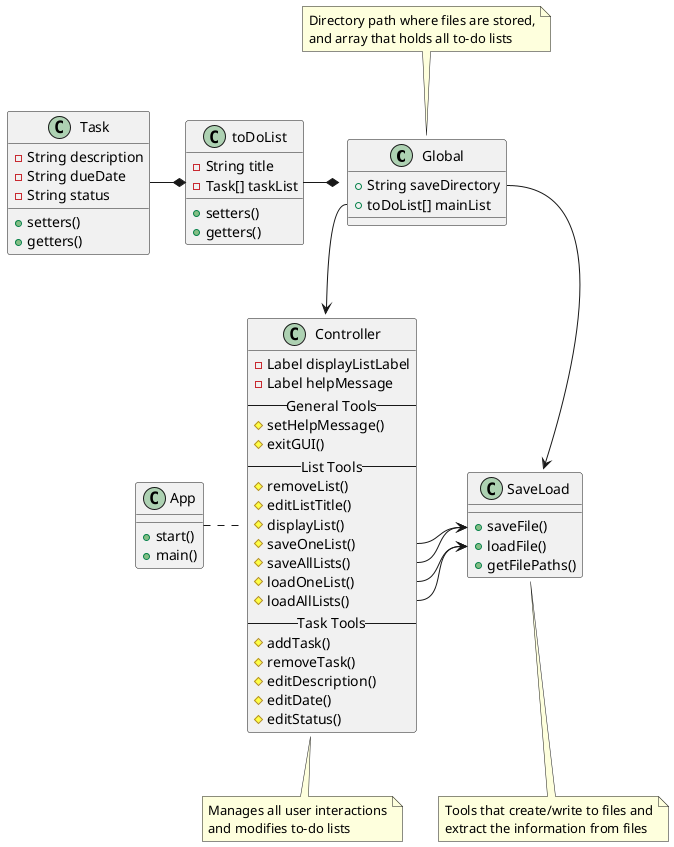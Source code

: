 @startuml
'https://plantuml.com/class-diagram

class Global {
    +String saveDirectory
    +toDoList[] mainList
}

class App {
    +start()
    +main()
}

class Controller {
    -Label displayListLabel
    -Label helpMessage
    -- General Tools --
    #setHelpMessage()
    #exitGUI()
    -- List Tools --
    #removeList()
    #editListTitle()
    #displayList()
    #saveOneList()
    #saveAllLists()
    #loadOneList()
    #loadAllLists()
    -- Task Tools --
    #addTask()
    #removeTask()
    #editDescription()
    #editDate()
    #editStatus()
}

class SaveLoad {
    +saveFile()
    +loadFile()
    +getFilePaths()
}

class toDoList {
    -String title
    -Task[] taskList
    +setters()
    +getters()
}

class Task {
    -String description
    -String dueDate
    -String status
    +setters()
    +getters()
}

Controller::saveOneList -right-> SaveLoad::saveFile
Controller::saveAllLists -right-> SaveLoad::saveFile
Controller::loadOneList -right-> SaveLoad::loadFile
Controller::loadAllLists -right-> SaveLoad::loadFile

App .right. Controller

Task -right*toDoList
toDoList -right* Global

Global::saveDirectory -down-> SaveLoad
Global::mainList -> Controller

note bottom of Controller : Manages all user interactions\nand modifies to-do lists
note top of Global : Directory path where files are stored,\nand array that holds all to-do lists
note bottom of SaveLoad : Tools that create/write to files and\nextract the information from files
@enduml